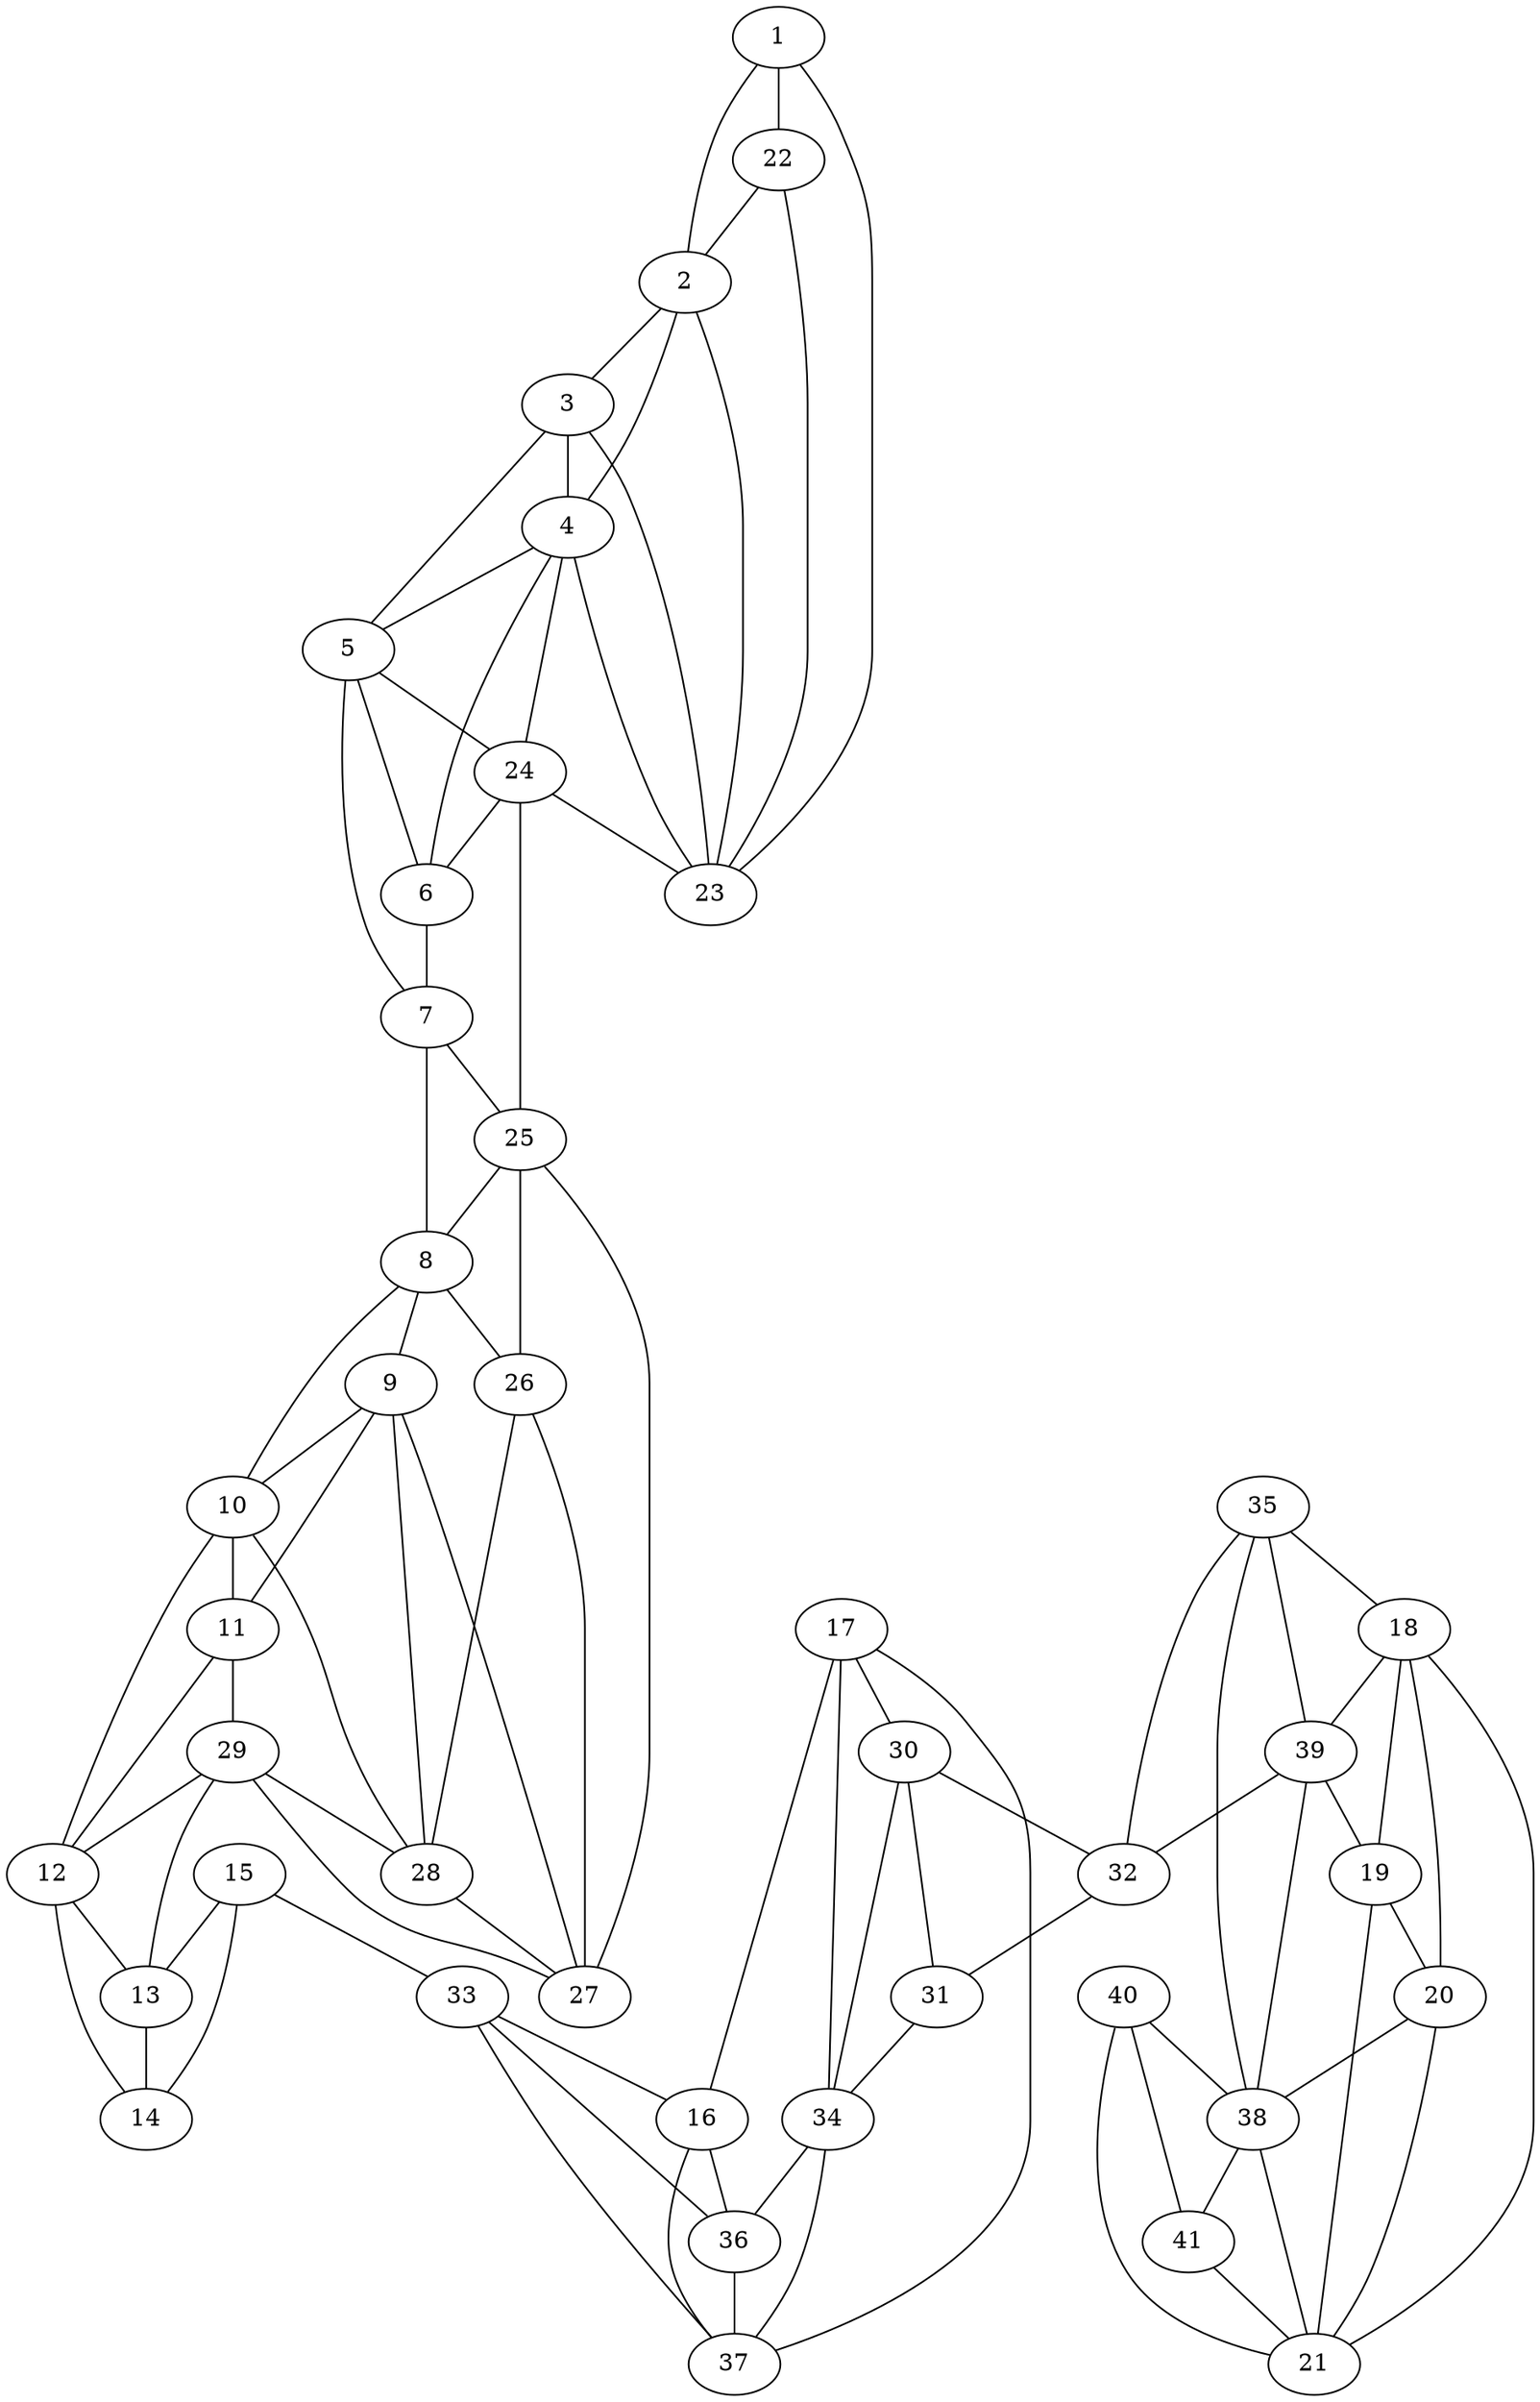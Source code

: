 graph pdb1gts {
	1	 [aaLength=12,
		sequence=FIRQIIDEDLAS,
		type=0];
	2	 [aaLength=16,
		sequence=IGHAKSICLNFGIAQD,
		type=0];
	1 -- 2	 [distance0="34.84737",
		frequency=1,
		type0=1];
	22	 [aaLength=4,
		sequence=HTRF,
		type=1];
	1 -- 22	 [distance0="48.67563",
		frequency=1,
		type0=2];
	23	 [aaLength=4,
		sequence=QCNL,
		type=1];
	1 -- 23	 [distance0="67.41897",
		frequency=1,
		type0=3];
	3	 [aaLength=3,
		sequence=PVK,
		type=0];
	2 -- 3	 [distance0="40.69595",
		frequency=1,
		type0=3];
	4	 [aaLength=13,
		sequence=IEYVESIKNDVEW,
		type=0];
	2 -- 4	 [distance0="36.7214",
		frequency=1,
		type0=2];
	3 -- 4	 [distance0="17.34278",
		distance1="2.0",
		frequency=2,
		type0=1,
		type1=4];
	5	 [aaLength=17,
		sequence=SSDYFDQLHAYAIELIN,
		type=0];
	3 -- 5	 [distance0="34.03622",
		frequency=1,
		type0=2];
	4 -- 5	 [distance0="36.27819",
		distance1="11.0",
		frequency=2,
		type0=2,
		type1=4];
	6	 [aaLength=8,
		sequence=PEQIREYR,
		type=0];
	5 -- 6	 [distance0="27.22148",
		frequency=1,
		type0=1];
	24	 [aaLength=4,
		sequence=AYVD,
		type=1];
	5 -- 24	 [distance0="3.0",
		frequency=1,
		type0=4];
	6 -- 4	 [distance0="58.29695",
		frequency=1,
		type0=3];
	7	 [aaLength=12,
		sequence=VEENLALFEKMR,
		type=0];
	6 -- 7	 [distance0="26.55164",
		distance1="16.0",
		frequency=2,
		type0=1,
		type1=4];
	7 -- 5	 [distance0="52.7399",
		frequency=1,
		type0=3];
	8	 [aaLength=3,
		sequence=IVM,
		type=0];
	7 -- 8	 [distance0="39.4783",
		frequency=1,
		type0=2];
	25	 [aaLength=4,
		sequence=CLRA,
		type=1];
	7 -- 25	 [distance0="9.0",
		frequency=1,
		type0=4];
	9	 [aaLength=12,
		sequence=YDFTHCISDALE,
		type=0];
	8 -- 9	 [distance0="28.32224",
		frequency=1,
		type0=1];
	10	 [aaLength=3,
		sequence=LEF,
		type=0];
	8 -- 10	 [distance0="49.42274",
		frequency=1,
		type0=3];
	26	 [aaLength=3,
		sequence=YRI,
		type=1];
	8 -- 26	 [distance0="5.0",
		frequency=1,
		type0=4];
	9 -- 10	 [distance0="21.59351",
		frequency=1,
		type0=1];
	11	 [aaLength=10,
		sequence=NRRLYDWVLD,
		type=0];
	9 -- 11	 [distance0="25.13849",
		frequency=1,
		type0=2];
	28	 [aaLength=5,
		sequence=HSLCT,
		type=1];
	9 -- 28	 [distance0="3.0",
		frequency=1,
		type0=4];
	12	 [aaLength=9,
		sequence=KRKLNLLVT,
		type=0];
	10 -- 12	 [distance0="44.3728",
		frequency=1,
		type0=3];
	10 -- 11	 [distance0="11.24084",
		distance1="2.0",
		frequency=2,
		type0=1,
		type1=4];
	11 -- 12	 [distance0="44.59696",
		frequency=1,
		type0=3];
	29	 [aaLength=5,
		sequence=RQYEF,
		type=1];
	11 -- 29	 [distance0="8.0",
		frequency=1,
		type0=4];
	13	 [aaLength=7,
		sequence=ISGLRRR,
		type=0];
	12 -- 13	 [distance0="27.63606",
		distance1="14.0",
		frequency=2,
		type0=1,
		type1=4];
	14	 [aaLength=11,
		sequence=AASIREFCKRI,
		type=0];
	12 -- 14	 [distance0="42.10214",
		frequency=1,
		type0=2];
	13 -- 14	 [distance0="17.24347",
		distance1="3.0",
		frequency=2,
		type0=1,
		type1=4];
	15	 [aaLength=15,
		sequence=MASLESCIREDLNEN,
		type=0];
	15 -- 13	 [distance0="32.67506",
		frequency=1,
		type0=2];
	15 -- 14	 [distance0="22.66608",
		frequency=1,
		type0=1];
	33	 [aaLength=6,
		sequence=PVKLVI,
		type=1];
	15 -- 33	 [distance0="41.13554",
		distance1="9.0",
		frequency=2,
		type0=3,
		type1=4];
	16	 [aaLength=3,
		sequence=PEM,
		type=0];
	36	 [aaLength=5,
		sequence=MVTMP,
		type=1];
	16 -- 36	 [distance0="25.27411",
		frequency=1,
		type0=3];
	37	 [aaLength=5,
		sequence=SRQVP,
		type=1];
	16 -- 37	 [distance0="23.55378",
		distance1="1.0",
		frequency=2,
		type0=1,
		type1=4];
	17	 [aaLength=3,
		sequence=RAD,
		type=0];
	17 -- 16	 [distance0="23.93208",
		frequency=1,
		type0=1];
	30	 [aaLength=3,
		sequence=EVR,
		type=1];
	17 -- 30	 [distance0="16.0",
		frequency=1,
		type0=4];
	34	 [aaLength=5,
		sequence=EIWID,
		type=1];
	17 -- 34	 [distance0="39.74685",
		frequency=1,
		type0=2];
	17 -- 37	 [distance0="41.51881",
		frequency=1,
		type0=3];
	18	 [aaLength=3,
		sequence=AAH,
		type=0];
	19	 [aaLength=3,
		sequence=PGA,
		type=0];
	18 -- 19	 [distance0="48.71639",
		frequency=1,
		type0=3];
	20	 [aaLength=4,
		sequence=FLSV,
		type=0];
	18 -- 20	 [distance0="47.23025",
		frequency=1,
		type0=2];
	21	 [aaLength=5,
		sequence=PSLKD,
		type=0];
	18 -- 21	 [distance0="46.34664",
		frequency=1,
		type0=1];
	39	 [aaLength=9,
		sequence=ALPVEIRLY,
		type=1];
	18 -- 39	 [distance0="0.0",
		frequency=1,
		type0=5];
	19 -- 20	 [distance0="11.36287",
		distance1="3.0",
		frequency=2,
		type0=1,
		type1=4];
	19 -- 21	 [distance0="38.76488",
		frequency=1,
		type0=2];
	38	 [aaLength=9,
		sequence=LVIKQGFAE,
		type=1];
	20 -- 38	 [distance0="5.0",
		frequency=1,
		type0=4];
	21 -- 20	 [distance0="32.36396",
		frequency=1,
		type0=1];
	21 -- 38	 [distance0="43.13079",
		frequency=1,
		type0=3];
	22 -- 2	 [distance0="43.34877",
		distance1="9.0",
		frequency=2,
		type0=2,
		type1=4];
	22 -- 23	 [distance0="32.0",
		frequency=1,
		type0=1];
	23 -- 2	 [distance0="45.50952",
		frequency=1,
		type0=2];
	23 -- 3	 [distance0="6.0",
		frequency=1,
		type0=4];
	23 -- 4	 [distance0="54.40157",
		frequency=1,
		type0=3];
	24 -- 4	 [distance0="68.34128",
		frequency=1,
		type0=3];
	24 -- 6	 [distance0="3.0",
		frequency=1,
		type0=4];
	24 -- 23	 [distance0="59.0",
		frequency=1,
		type0=2];
	24 -- 25	 [distance0="52.0",
		frequency=1,
		type0=1];
	25 -- 8	 [distance0="8.0",
		frequency=1,
		type0=4];
	25 -- 26	 [distance0="20.0",
		frequency=1,
		type0=1];
	27	 [aaLength=3,
		sequence=IYP,
		type=1];
	25 -- 27	 [distance0="36.0",
		frequency=1,
		type0=2];
	26 -- 27	 [distance0="16.0",
		distance1="13.0",
		frequency=2,
		type0=1,
		type1=4];
	26 -- 28	 [distance0="35.0",
		frequency=1,
		type0=3];
	27 -- 9	 [distance0="1.0",
		frequency=1,
		type0=4];
	28 -- 10	 [distance0="0.0",
		frequency=1,
		type0=5];
	28 -- 27	 [distance0="19.0",
		frequency=1,
		type0=1];
	29 -- 12	 [distance0="11.0",
		frequency=1,
		type0=4];
	29 -- 13	 [distance0="58.58889",
		frequency=1,
		type0=3];
	29 -- 27	 [distance0="47.0",
		frequency=1,
		type0=2];
	29 -- 28	 [distance0="28.0",
		frequency=1,
		type0=1];
	31	 [aaLength=8,
		sequence=VIKAERVE,
		type=1];
	30 -- 31	 [distance0="8.0",
		distance1="5.0",
		frequency=2,
		type0=1,
		type1=4];
	32	 [aaLength=6,
		sequence=TIFCTY,
		type=1];
	30 -- 32	 [distance0="24.0",
		frequency=1,
		type0=2];
	30 -- 34	 [distance0="24.0",
		frequency=1,
		type0=3];
	31 -- 34	 [distance0="32.0",
		frequency=1,
		type0=3];
	32 -- 31	 [distance0="16.0",
		frequency=1,
		type0=1];
	33 -- 16	 [distance0="33.38833",
		frequency=1,
		type0=3];
	33 -- 36	 [distance0="14.0",
		distance1="8.0",
		frequency=2,
		type0=1,
		type1=4];
	33 -- 37	 [distance0="28.0",
		frequency=1,
		type0=2];
	34 -- 36	 [distance0="22.0",
		frequency=1,
		type0=2];
	34 -- 37	 [distance0="8.0",
		frequency=1,
		type0=1];
	35	 [aaLength=3,
		sequence=WVS,
		type=1];
	35 -- 18	 [distance0="0.0",
		frequency=1,
		type0=5];
	35 -- 32	 [distance0="26.0",
		frequency=1,
		type0=2];
	35 -- 38	 [distance0="38.0",
		frequency=1,
		type0=3];
	35 -- 39	 [distance0="6.0",
		frequency=1,
		type0=1];
	36 -- 37	 [distance0="14.0",
		frequency=1,
		type0=2];
	38 -- 39	 [distance0="32.0",
		frequency=1,
		type0=2];
	41	 [aaLength=5,
		sequence=GYFCL,
		type=1];
	38 -- 41	 [distance0="26.0",
		frequency=1,
		type0=1];
	39 -- 19	 [distance0="8.0",
		frequency=1,
		type0=4];
	39 -- 32	 [distance0="32.0",
		frequency=1,
		type0=2];
	40	 [aaLength=8,
		sequence=PVFNRTVG,
		type=1];
	40 -- 21	 [distance0="52.34754",
		frequency=1,
		type0=3];
	40 -- 38	 [distance0="40.0",
		frequency=1,
		type0=2];
	40 -- 41	 [distance0="14.0",
		frequency=1,
		type0=1];
	41 -- 21	 [distance0="45.47818",
		frequency=1,
		type0=3];
}
